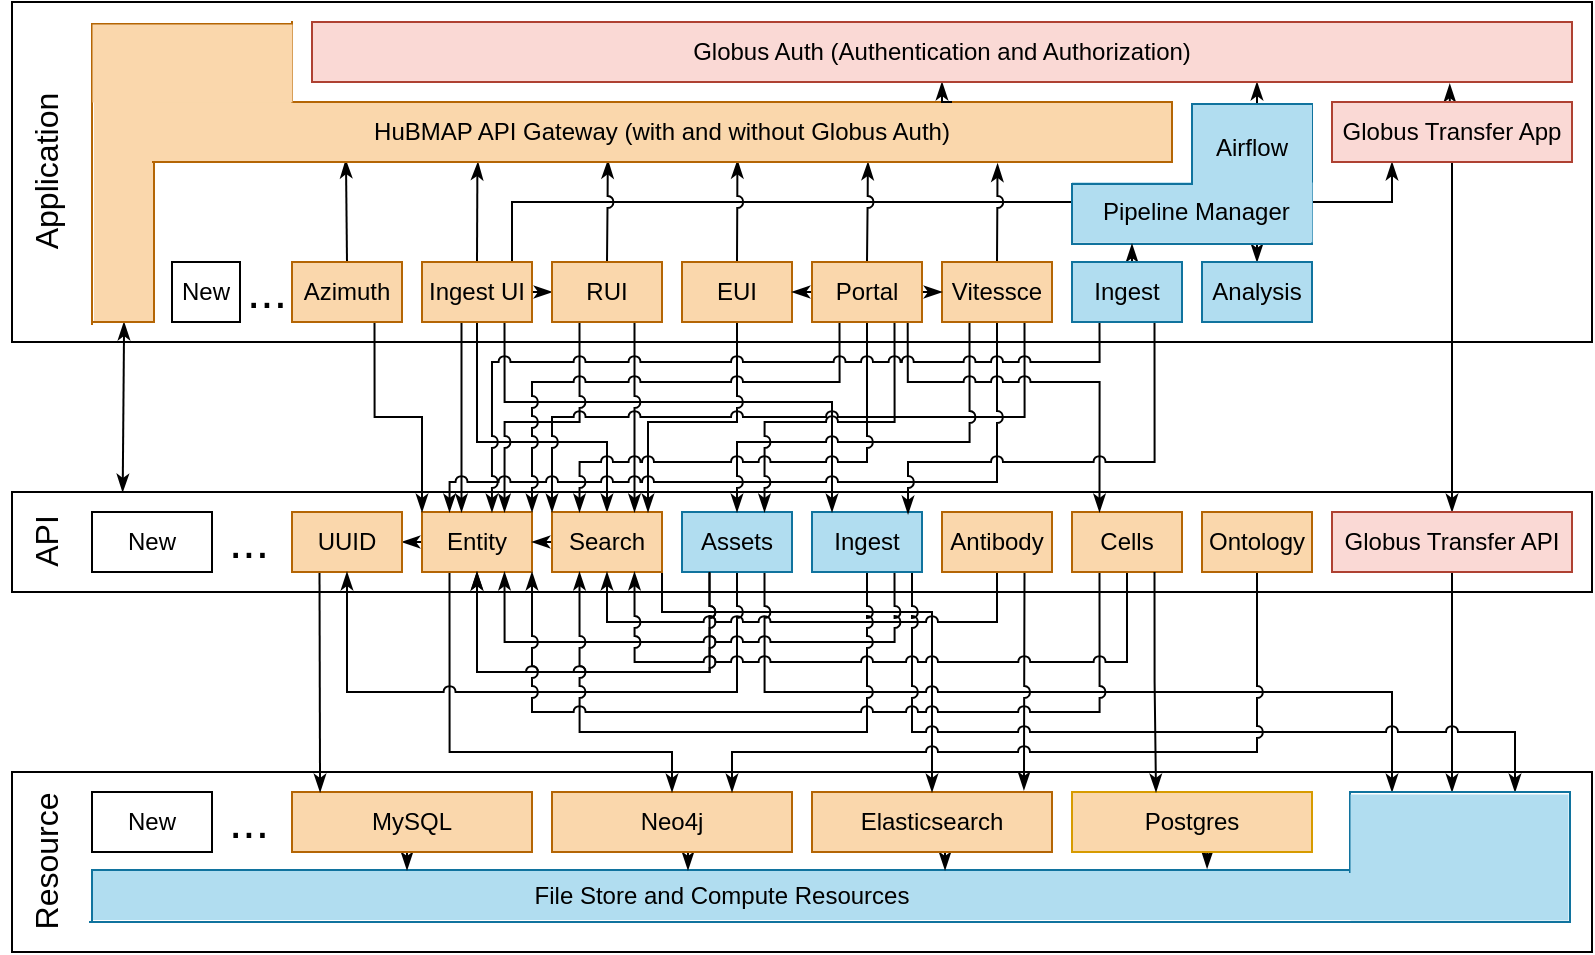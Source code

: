 <mxfile version="15.8.7" type="device"><diagram id="j9Qyy4nKqlWBJmMirgIs" name="Page-1"><mxGraphModel dx="1106" dy="852" grid="1" gridSize="10" guides="1" tooltips="1" connect="1" arrows="1" fold="1" page="1" pageScale="1" pageWidth="850" pageHeight="1100" background="none" math="0" shadow="0"><root><mxCell id="0"/><mxCell id="1" parent="0"/><mxCell id="ca2vOitG2DdZw0FZi5Ay-188" value="" style="shape=partialRectangle;whiteSpace=wrap;html=1;bottom=0;right=0;fillColor=none;rounded=0;fontSize=12;strokeColor=#B46504;strokeWidth=1;flipV=1;" parent="1" vertex="1"><mxGeometry x="150" y="40" width="440" height="40" as="geometry"/></mxCell><mxCell id="ca2vOitG2DdZw0FZi5Ay-204" style="edgeStyle=orthogonalEdgeStyle;rounded=0;jumpStyle=arc;orthogonalLoop=1;jettySize=auto;html=1;entryX=0.25;entryY=1;entryDx=0;entryDy=0;fontSize=12;endArrow=classicThin;endFill=1;" parent="1" source="ca2vOitG2DdZw0FZi5Ay-96" target="ca2vOitG2DdZw0FZi5Ay-24" edge="1"><mxGeometry relative="1" as="geometry"><Array as="points"><mxPoint x="260" y="130"/><mxPoint x="700" y="130"/></Array></mxGeometry></mxCell><mxCell id="ca2vOitG2DdZw0FZi5Ay-30" value="" style="rounded=0;whiteSpace=wrap;html=1;fillColor=none;" parent="1" vertex="1"><mxGeometry x="10" y="415" width="790" height="90" as="geometry"/></mxCell><mxCell id="ca2vOitG2DdZw0FZi5Ay-189" value="" style="shape=partialRectangle;whiteSpace=wrap;html=1;top=0;left=0;fillColor=default;rounded=0;fontSize=12;strokeColor=#10739E;strokeWidth=1;" parent="1" vertex="1"><mxGeometry x="49" y="425" width="740" height="65" as="geometry"/></mxCell><UserObject label="File Store and Compute Resources" tooltip="The File Store and Compute Resources are hosted in dedicated hardware at the Pittsburgh Supercomputing Center including raw and processed data managed in Globus endpoints with distinct security for public, consortium, and protected data. Databases are in AWS or at PSC as optimal for the use case." link="https://psc.edu" id="ca2vOitG2DdZw0FZi5Ay-37"><mxCell style="shape=partialRectangle;whiteSpace=wrap;html=1;bottom=0;right=0;fillColor=#b1ddf0;rounded=0;strokeColor=#10739E;" parent="1" vertex="1"><mxGeometry x="50" y="464" width="630" height="25" as="geometry"/></mxCell></UserObject><mxCell id="ca2vOitG2DdZw0FZi5Ay-16" value="" style="rounded=0;whiteSpace=wrap;html=1;fillColor=none;" parent="1" vertex="1"><mxGeometry x="10" y="30" width="790" height="170" as="geometry"/></mxCell><mxCell id="ca2vOitG2DdZw0FZi5Ay-113" value="" style="shape=partialRectangle;whiteSpace=wrap;html=1;bottom=0;right=0;fillColor=none;rounded=0;fontSize=12;strokeColor=#B46504;strokeWidth=1;" parent="1" vertex="1"><mxGeometry x="50" y="41" width="100" height="150" as="geometry"/></mxCell><mxCell id="knEjjP5imfgHvxQJIMVO-2" style="edgeStyle=orthogonalEdgeStyle;rounded=0;orthogonalLoop=1;jettySize=auto;html=1;exitX=0.75;exitY=1;exitDx=0;exitDy=0;entryX=0.5;entryY=0;entryDx=0;entryDy=0;endArrow=classicThin;endFill=1;" edge="1" parent="1" source="ca2vOitG2DdZw0FZi5Ay-104" target="ca2vOitG2DdZw0FZi5Ay-103"><mxGeometry relative="1" as="geometry"/></mxCell><mxCell id="ca2vOitG2DdZw0FZi5Ay-104" value="" style="shape=partialRectangle;whiteSpace=wrap;html=1;top=0;left=0;fillColor=none;rounded=0;fontSize=16;strokeColor=#10739E;" parent="1" vertex="1"><mxGeometry x="540" y="81" width="120" height="70" as="geometry"/></mxCell><mxCell id="ca2vOitG2DdZw0FZi5Ay-167" value="" style="rounded=0;whiteSpace=wrap;html=1;dashed=1;dashPattern=1 4;fontSize=12;strokeWidth=0;fillColor=#b1ddf0;strokeColor=#10739e;" parent="1" vertex="1"><mxGeometry x="540" y="120" width="120" height="30" as="geometry"/></mxCell><mxCell id="ca2vOitG2DdZw0FZi5Ay-108" value="&lt;font style=&quot;text-align: right&quot;&gt;&amp;nbsp;Pipeline&lt;/font&gt;&lt;span style=&quot;text-align: right&quot;&gt;&amp;nbsp;&lt;/span&gt;&lt;font style=&quot;text-align: right&quot;&gt;Manager&lt;/font&gt;" style="text;html=1;resizable=0;autosize=1;align=center;verticalAlign=middle;points=[];fillColor=none;strokeColor=none;rounded=0;fontSize=12;" parent="1" vertex="1"><mxGeometry x="545" y="125" width="110" height="20" as="geometry"/></mxCell><mxCell id="ca2vOitG2DdZw0FZi5Ay-160" style="edgeStyle=orthogonalEdgeStyle;rounded=0;jumpStyle=arc;orthogonalLoop=1;jettySize=auto;html=1;entryX=0.07;entryY=0;entryDx=0;entryDy=0;fontSize=12;endArrow=classicThin;endFill=1;exitX=0.5;exitY=1;exitDx=0;exitDy=0;entryPerimeter=0;startArrow=classicThin;startFill=1;" parent="1" source="ca2vOitG2DdZw0FZi5Ay-112" target="ca2vOitG2DdZw0FZi5Ay-17" edge="1"><mxGeometry relative="1" as="geometry"><mxPoint x="65" y="200" as="sourcePoint"/><mxPoint x="63.71" y="230" as="targetPoint"/></mxGeometry></mxCell><mxCell id="ca2vOitG2DdZw0FZi5Ay-17" value="" style="rounded=0;whiteSpace=wrap;html=1;fillColor=none;" parent="1" vertex="1"><mxGeometry x="10" y="275" width="790" height="50" as="geometry"/></mxCell><mxCell id="ca2vOitG2DdZw0FZi5Ay-161" style="edgeStyle=orthogonalEdgeStyle;rounded=0;jumpStyle=arc;orthogonalLoop=1;jettySize=auto;html=1;exitX=0.5;exitY=0;exitDx=0;exitDy=0;entryX=0.75;entryY=1;entryDx=0;entryDy=0;fontSize=12;endArrow=classicThin;endFill=1;" parent="1" source="ca2vOitG2DdZw0FZi5Ay-105" target="ca2vOitG2DdZw0FZi5Ay-20" edge="1"><mxGeometry relative="1" as="geometry"/></mxCell><mxCell id="ca2vOitG2DdZw0FZi5Ay-49" style="edgeStyle=orthogonalEdgeStyle;rounded=0;orthogonalLoop=1;jettySize=auto;html=1;entryX=0.5;entryY=0;entryDx=0;entryDy=0;fontSize=16;jumpStyle=arc;endArrow=classicThin;endFill=1;" parent="1" source="ca2vOitG2DdZw0FZi5Ay-24" target="ca2vOitG2DdZw0FZi5Ay-44" edge="1"><mxGeometry relative="1" as="geometry"/></mxCell><mxCell id="ca2vOitG2DdZw0FZi5Ay-143" style="edgeStyle=orthogonalEdgeStyle;rounded=0;jumpStyle=arc;orthogonalLoop=1;jettySize=auto;html=1;fontSize=12;endArrow=classicThin;endFill=1;entryX=0.5;entryY=0;entryDx=0;entryDy=0;" parent="1" source="ca2vOitG2DdZw0FZi5Ay-24" target="ca2vOitG2DdZw0FZi5Ay-24" edge="1"><mxGeometry relative="1" as="geometry"><mxPoint x="730" y="80" as="targetPoint"/><Array as="points"><mxPoint x="730" y="90"/><mxPoint x="730" y="90"/></Array></mxGeometry></mxCell><mxCell id="ca2vOitG2DdZw0FZi5Ay-164" style="edgeStyle=orthogonalEdgeStyle;rounded=0;jumpStyle=arc;orthogonalLoop=1;jettySize=auto;html=1;exitX=0.5;exitY=0;exitDx=0;exitDy=0;entryX=0.903;entryY=1.033;entryDx=0;entryDy=0;fontSize=12;endArrow=classicThin;endFill=1;entryPerimeter=0;" parent="1" source="ca2vOitG2DdZw0FZi5Ay-24" target="ca2vOitG2DdZw0FZi5Ay-20" edge="1"><mxGeometry relative="1" as="geometry"/></mxCell><UserObject label="Globus Transfer App" tooltip="Globus Transfer Application and API is used by HuBMAP to enable authorized users to securely upload and download data." link="https://app.globus.org" id="ca2vOitG2DdZw0FZi5Ay-24"><mxCell style="rounded=0;whiteSpace=wrap;html=1;fillColor=#fad9d5;strokeColor=#ae4132;" parent="1" vertex="1"><mxGeometry x="670" y="80" width="120" height="30" as="geometry"/></mxCell></UserObject><mxCell id="ca2vOitG2DdZw0FZi5Ay-153" style="edgeStyle=orthogonalEdgeStyle;rounded=0;jumpStyle=arc;orthogonalLoop=1;jettySize=auto;html=1;exitX=0.5;exitY=1;exitDx=0;exitDy=0;entryX=0.25;entryY=0;entryDx=0;entryDy=0;fontSize=12;endArrow=classicThin;endFill=1;" parent="1" source="ca2vOitG2DdZw0FZi5Ay-31" target="ca2vOitG2DdZw0FZi5Ay-37" edge="1"><mxGeometry relative="1" as="geometry"/></mxCell><UserObject label="MySQL" tooltip="MySQL is used for relational data including UUID API." link="https://www.mysql.com" id="ca2vOitG2DdZw0FZi5Ay-31"><mxCell style="rounded=0;whiteSpace=wrap;html=1;fillColor=#fad7ac;strokeColor=#b46504;" parent="1" vertex="1"><mxGeometry x="150" y="425" width="120" height="30" as="geometry"/></mxCell></UserObject><mxCell id="ca2vOitG2DdZw0FZi5Ay-158" style="edgeStyle=orthogonalEdgeStyle;rounded=0;jumpStyle=arc;orthogonalLoop=1;jettySize=auto;html=1;exitX=0.5;exitY=1;exitDx=0;exitDy=0;entryX=0.885;entryY=-0.033;entryDx=0;entryDy=0;entryPerimeter=0;fontSize=12;endArrow=classicThin;endFill=1;" parent="1" source="ca2vOitG2DdZw0FZi5Ay-38" target="ca2vOitG2DdZw0FZi5Ay-37" edge="1"><mxGeometry relative="1" as="geometry"/></mxCell><UserObject label="Postgres" tooltip="PostgreSQL is used for relational data including Cells API." link="https://postgresql.org" id="ca2vOitG2DdZw0FZi5Ay-38"><mxCell style="rounded=0;whiteSpace=wrap;html=1;fillColor=#FAD7AC;strokeColor=#d79b00;" parent="1" vertex="1"><mxGeometry x="540" y="425" width="120" height="30" as="geometry"/></mxCell></UserObject><mxCell id="ca2vOitG2DdZw0FZi5Ay-157" style="edgeStyle=orthogonalEdgeStyle;rounded=0;jumpStyle=arc;orthogonalLoop=1;jettySize=auto;html=1;exitX=0.5;exitY=1;exitDx=0;exitDy=0;entryX=0.677;entryY=0;entryDx=0;entryDy=0;entryPerimeter=0;fontSize=12;endArrow=classicThin;endFill=1;" parent="1" source="ca2vOitG2DdZw0FZi5Ay-39" target="ca2vOitG2DdZw0FZi5Ay-37" edge="1"><mxGeometry relative="1" as="geometry"/></mxCell><UserObject label="Elasticsearch" tooltip="Elasticsearch open and free versions deployed on AWS are used for Search and Antibody APIs &quot;nosql&quot; backends." link="https://www.elastic.co/elasticsearch/service" id="ca2vOitG2DdZw0FZi5Ay-39"><mxCell style="rounded=0;whiteSpace=wrap;html=1;fillColor=#fad7ac;strokeColor=#b46504;" parent="1" vertex="1"><mxGeometry x="410" y="425" width="120" height="30" as="geometry"/></mxCell></UserObject><mxCell id="ca2vOitG2DdZw0FZi5Ay-154" style="edgeStyle=orthogonalEdgeStyle;rounded=0;jumpStyle=arc;orthogonalLoop=1;jettySize=auto;html=1;exitX=0.5;exitY=1;exitDx=0;exitDy=0;entryX=0.473;entryY=0;entryDx=0;entryDy=0;entryPerimeter=0;fontSize=12;endArrow=classicThin;endFill=1;" parent="1" source="ca2vOitG2DdZw0FZi5Ay-40" target="ca2vOitG2DdZw0FZi5Ay-37" edge="1"><mxGeometry relative="1" as="geometry"/></mxCell><UserObject label="Neo4j" tooltip="Neo4j graph database open and free versions deployed on AWS are used for Provenance (Entity API) and Knowledge (Ontology API) backends." link="https://neo4j.com" id="ca2vOitG2DdZw0FZi5Ay-40"><mxCell style="rounded=0;whiteSpace=wrap;html=1;fillColor=#fad7ac;strokeColor=#b46504;" parent="1" vertex="1"><mxGeometry x="280" y="425" width="120" height="30" as="geometry"/></mxCell></UserObject><mxCell id="ca2vOitG2DdZw0FZi5Ay-41" value="New" style="rounded=0;whiteSpace=wrap;html=1;fillColor=none;" parent="1" vertex="1"><mxGeometry x="50" y="425" width="60" height="30" as="geometry"/></mxCell><mxCell id="ca2vOitG2DdZw0FZi5Ay-43" value="&lt;font style=&quot;font-size: 24px&quot;&gt;...&lt;/font&gt;" style="text;html=1;resizable=0;autosize=1;align=center;verticalAlign=middle;points=[];fillColor=none;strokeColor=none;rounded=0;" parent="1" vertex="1"><mxGeometry x="108" y="430" width="40" height="20" as="geometry"/></mxCell><mxCell id="ca2vOitG2DdZw0FZi5Ay-50" style="edgeStyle=orthogonalEdgeStyle;rounded=0;jumpStyle=arc;orthogonalLoop=1;jettySize=auto;html=1;entryX=0.5;entryY=0;entryDx=0;entryDy=0;fontSize=16;endArrow=classicThin;endFill=1;" parent="1" source="ca2vOitG2DdZw0FZi5Ay-44" edge="1"><mxGeometry relative="1" as="geometry"><mxPoint x="730" y="425" as="targetPoint"/></mxGeometry></mxCell><UserObject label="Globus Transfer API" link="https://docs.globus.org/api/transfer/" linkTarget="_blank" tooltip="Globus Transfer Application and API is used by HuBMAP to enable authorized users to securely upload and download data." id="ca2vOitG2DdZw0FZi5Ay-44"><mxCell style="rounded=0;whiteSpace=wrap;html=1;fillColor=#fad9d5;strokeColor=#ae4132;" parent="1" vertex="1"><mxGeometry x="670" y="285" width="120" height="30" as="geometry"/></mxCell></UserObject><mxCell id="ca2vOitG2DdZw0FZi5Ay-45" value="&lt;font style=&quot;font-size: 16px&quot;&gt;Resource&lt;/font&gt;" style="text;html=1;resizable=0;autosize=1;align=center;verticalAlign=middle;points=[];fillColor=none;strokeColor=none;rounded=0;fontSize=24;rotation=270;" parent="1" vertex="1"><mxGeometry x="-15" y="440" width="80" height="40" as="geometry"/></mxCell><mxCell id="ca2vOitG2DdZw0FZi5Ay-46" value="&lt;font style=&quot;font-size: 16px&quot;&gt;API&lt;br&gt;&lt;/font&gt;" style="text;html=1;resizable=0;autosize=1;align=center;verticalAlign=middle;points=[];fillColor=none;strokeColor=none;rounded=0;fontSize=24;rotation=270;" parent="1" vertex="1"><mxGeometry x="5" y="280" width="40" height="40" as="geometry"/></mxCell><mxCell id="ca2vOitG2DdZw0FZi5Ay-47" value="&lt;font style=&quot;font-size: 16px&quot;&gt;Application&lt;br&gt;&lt;/font&gt;" style="text;html=1;resizable=0;autosize=1;align=center;verticalAlign=middle;points=[];fillColor=none;strokeColor=none;rounded=0;fontSize=24;rotation=270;" parent="1" vertex="1"><mxGeometry x="-20" y="95" width="90" height="40" as="geometry"/></mxCell><mxCell id="ca2vOitG2DdZw0FZi5Ay-55" value="New" style="rounded=0;whiteSpace=wrap;html=1;fillColor=none;" parent="1" vertex="1"><mxGeometry x="50" y="285" width="60" height="30" as="geometry"/></mxCell><mxCell id="ca2vOitG2DdZw0FZi5Ay-56" value="&lt;font style=&quot;font-size: 24px&quot;&gt;...&lt;/font&gt;" style="text;html=1;resizable=0;autosize=1;align=center;verticalAlign=middle;points=[];fillColor=none;strokeColor=none;rounded=0;" parent="1" vertex="1"><mxGeometry x="108" y="290" width="40" height="20" as="geometry"/></mxCell><mxCell id="ca2vOitG2DdZw0FZi5Ay-67" style="edgeStyle=orthogonalEdgeStyle;rounded=0;jumpStyle=arc;orthogonalLoop=1;jettySize=auto;html=1;exitX=0;exitY=0.5;exitDx=0;exitDy=0;entryX=1;entryY=0.5;entryDx=0;entryDy=0;fontSize=16;endArrow=classicThin;endFill=1;" parent="1" source="ca2vOitG2DdZw0FZi5Ay-58" target="ca2vOitG2DdZw0FZi5Ay-60" edge="1"><mxGeometry relative="1" as="geometry"/></mxCell><mxCell id="ca2vOitG2DdZw0FZi5Ay-86" style="edgeStyle=orthogonalEdgeStyle;rounded=0;jumpStyle=arc;orthogonalLoop=1;jettySize=auto;html=1;fontSize=16;endArrow=classicThin;endFill=1;exitX=0.25;exitY=1;exitDx=0;exitDy=0;" parent="1" source="ca2vOitG2DdZw0FZi5Ay-58" target="ca2vOitG2DdZw0FZi5Ay-40" edge="1"><mxGeometry relative="1" as="geometry"><Array as="points"><mxPoint x="229" y="405"/><mxPoint x="340" y="405"/></Array></mxGeometry></mxCell><UserObject label="Entity" tooltip="Entity API is the main interface to the HuBMAP Provenance store/database. This is a standard HTTP RESTful web service providing POST/PUT/GET services for the metadata associated with Donors, Organs, Tissue Samples and Datasets." link="https://github.com/hubmapconsortium/entity-api" id="ca2vOitG2DdZw0FZi5Ay-58"><mxCell style="rounded=0;whiteSpace=wrap;html=1;fillColor=#fad7ac;strokeColor=#b46504;" parent="1" vertex="1"><mxGeometry x="215" y="285" width="55" height="30" as="geometry"/></mxCell></UserObject><mxCell id="ca2vOitG2DdZw0FZi5Ay-170" style="edgeStyle=orthogonalEdgeStyle;rounded=0;jumpStyle=arc;orthogonalLoop=1;jettySize=auto;html=1;exitX=0.25;exitY=1;exitDx=0;exitDy=0;fontSize=12;endArrow=classicThin;endFill=1;entryX=0.117;entryY=0;entryDx=0;entryDy=0;entryPerimeter=0;" parent="1" source="ca2vOitG2DdZw0FZi5Ay-60" target="ca2vOitG2DdZw0FZi5Ay-31" edge="1"><mxGeometry relative="1" as="geometry"/></mxCell><UserObject label="UUID" tooltip="UUID API is used to create and translate HuBMAP specific ids (UUIDs, HuBMAP IDs and Submission IDs). These are used to codify Donors, Tissue Samples (including organs), Datasets and other miscellaneous entities used by the provenance graph data store." link="https://github.com/hubmapconsortium/uuid-api" id="ca2vOitG2DdZw0FZi5Ay-60"><mxCell style="rounded=0;whiteSpace=wrap;html=1;fillColor=#fad7ac;strokeColor=#b46504;" parent="1" vertex="1"><mxGeometry x="150" y="285" width="55" height="30" as="geometry"/></mxCell></UserObject><mxCell id="ca2vOitG2DdZw0FZi5Ay-68" style="edgeStyle=orthogonalEdgeStyle;rounded=0;jumpStyle=arc;orthogonalLoop=1;jettySize=auto;html=1;exitX=0;exitY=0.5;exitDx=0;exitDy=0;entryX=1;entryY=0.5;entryDx=0;entryDy=0;fontSize=16;endArrow=classicThin;endFill=1;" parent="1" source="ca2vOitG2DdZw0FZi5Ay-61" target="ca2vOitG2DdZw0FZi5Ay-58" edge="1"><mxGeometry relative="1" as="geometry"/></mxCell><mxCell id="ca2vOitG2DdZw0FZi5Ay-88" style="edgeStyle=orthogonalEdgeStyle;rounded=0;jumpStyle=arc;orthogonalLoop=1;jettySize=auto;html=1;entryX=0.5;entryY=0;entryDx=0;entryDy=0;fontSize=16;endArrow=classicThin;endFill=1;exitX=1;exitY=1;exitDx=0;exitDy=0;" parent="1" source="ca2vOitG2DdZw0FZi5Ay-61" target="ca2vOitG2DdZw0FZi5Ay-39" edge="1"><mxGeometry relative="1" as="geometry"><Array as="points"><mxPoint x="335" y="335"/><mxPoint x="470" y="335"/></Array></mxGeometry></mxCell><mxCell id="ca2vOitG2DdZw0FZi5Ay-129" style="edgeStyle=orthogonalEdgeStyle;rounded=0;jumpStyle=arc;orthogonalLoop=1;jettySize=auto;html=1;entryX=0.5;entryY=0;entryDx=0;entryDy=0;fontSize=12;endArrow=classicThin;endFill=1;exitX=0.5;exitY=1;exitDx=0;exitDy=0;" parent="1" source="ca2vOitG2DdZw0FZi5Ay-96" target="ca2vOitG2DdZw0FZi5Ay-61" edge="1"><mxGeometry relative="1" as="geometry"><Array as="points"><mxPoint x="243" y="250"/><mxPoint x="308" y="250"/></Array></mxGeometry></mxCell><UserObject label="Search" tooltip="Search API is a search-oriented service backed by Elasticsearch holding configurable views (configured via modular transform plugin) of HuBMAP provenance data." link="https://github.com/hubmapconsortium/search-api" id="ca2vOitG2DdZw0FZi5Ay-61"><mxCell style="rounded=0;whiteSpace=wrap;html=1;fillColor=#fad7ac;strokeColor=#b46504;" parent="1" vertex="1"><mxGeometry x="280" y="285" width="55" height="30" as="geometry"/></mxCell></UserObject><mxCell id="ca2vOitG2DdZw0FZi5Ay-74" style="edgeStyle=orthogonalEdgeStyle;rounded=0;jumpStyle=arc;orthogonalLoop=1;jettySize=auto;html=1;entryX=0.5;entryY=1;entryDx=0;entryDy=0;fontSize=16;endArrow=classicThin;endFill=1;exitX=0.5;exitY=1;exitDx=0;exitDy=0;" parent="1" source="ca2vOitG2DdZw0FZi5Ay-62" target="ca2vOitG2DdZw0FZi5Ay-60" edge="1"><mxGeometry relative="1" as="geometry"><Array as="points"><mxPoint x="373" y="375"/><mxPoint x="178" y="375"/></Array></mxGeometry></mxCell><mxCell id="ca2vOitG2DdZw0FZi5Ay-75" style="edgeStyle=orthogonalEdgeStyle;rounded=0;jumpStyle=arc;orthogonalLoop=1;jettySize=auto;html=1;entryX=0.5;entryY=1;entryDx=0;entryDy=0;fontSize=16;endArrow=classicThin;endFill=1;exitX=0.25;exitY=1;exitDx=0;exitDy=0;" parent="1" source="ca2vOitG2DdZw0FZi5Ay-62" target="ca2vOitG2DdZw0FZi5Ay-58" edge="1"><mxGeometry relative="1" as="geometry"><Array as="points"><mxPoint x="359" y="365"/><mxPoint x="243" y="365"/></Array></mxGeometry></mxCell><mxCell id="ca2vOitG2DdZw0FZi5Ay-87" style="edgeStyle=orthogonalEdgeStyle;rounded=0;jumpStyle=arc;orthogonalLoop=1;jettySize=auto;html=1;entryX=0.25;entryY=0;entryDx=0;entryDy=0;fontSize=16;endArrow=classicThin;endFill=1;exitX=0.75;exitY=1;exitDx=0;exitDy=0;" parent="1" source="ca2vOitG2DdZw0FZi5Ay-62" edge="1"><mxGeometry relative="1" as="geometry"><mxPoint x="700" y="425" as="targetPoint"/><Array as="points"><mxPoint x="386" y="375"/><mxPoint x="700" y="375"/></Array></mxGeometry></mxCell><UserObject label="Assets" tooltip="Assets API serves files from HuBMAP datasets via a standard HTTP(s) interface, with access control allowing public access or Consortium only access depending on the access level of the Dataset containing the file being accessed and the user's Globus authorization." link="https://github.com/hubmapconsortium/gateway/blob/master/hubmap-auth/README.md#file-assets-service" id="ca2vOitG2DdZw0FZi5Ay-62"><mxCell style="rounded=0;whiteSpace=wrap;html=1;fillColor=#b1ddf0;strokeColor=#10739e;" parent="1" vertex="1"><mxGeometry x="345" y="285" width="55" height="30" as="geometry"/></mxCell></UserObject><mxCell id="ca2vOitG2DdZw0FZi5Ay-80" style="edgeStyle=orthogonalEdgeStyle;rounded=0;jumpStyle=arc;orthogonalLoop=1;jettySize=auto;html=1;entryX=0.5;entryY=1;entryDx=0;entryDy=0;fontSize=16;endArrow=classicThin;endFill=1;exitX=0.5;exitY=1;exitDx=0;exitDy=0;" parent="1" source="ca2vOitG2DdZw0FZi5Ay-63" target="ca2vOitG2DdZw0FZi5Ay-61" edge="1"><mxGeometry relative="1" as="geometry"><Array as="points"><mxPoint x="503" y="340"/><mxPoint x="308" y="340"/></Array></mxGeometry></mxCell><mxCell id="ca2vOitG2DdZw0FZi5Ay-91" style="edgeStyle=orthogonalEdgeStyle;rounded=0;jumpStyle=arc;orthogonalLoop=1;jettySize=auto;html=1;entryX=0.883;entryY=-0.033;entryDx=0;entryDy=0;entryPerimeter=0;fontSize=16;endArrow=classicThin;endFill=1;exitX=0.75;exitY=1;exitDx=0;exitDy=0;" parent="1" source="ca2vOitG2DdZw0FZi5Ay-63" target="ca2vOitG2DdZw0FZi5Ay-39" edge="1"><mxGeometry relative="1" as="geometry"/></mxCell><UserObject label="Antibody" tooltip="Antibody API Is the service that enables upload of Antibody Validation Reports (AVRs) and association of header/metadata with the AVRs." link="https://github.com/hubmapconsortium/antibody-api" id="ca2vOitG2DdZw0FZi5Ay-63"><mxCell style="rounded=0;whiteSpace=wrap;html=1;fillColor=#fad7ac;strokeColor=#b46504;" parent="1" vertex="1"><mxGeometry x="475" y="285" width="55" height="30" as="geometry"/></mxCell></UserObject><mxCell id="ca2vOitG2DdZw0FZi5Ay-78" style="edgeStyle=orthogonalEdgeStyle;rounded=0;jumpStyle=arc;orthogonalLoop=1;jettySize=auto;html=1;entryX=0.75;entryY=1;entryDx=0;entryDy=0;fontSize=16;endArrow=classicThin;endFill=1;exitX=0.75;exitY=1;exitDx=0;exitDy=0;" parent="1" source="ca2vOitG2DdZw0FZi5Ay-64" target="ca2vOitG2DdZw0FZi5Ay-58" edge="1"><mxGeometry relative="1" as="geometry"><Array as="points"><mxPoint x="451" y="350"/><mxPoint x="256" y="350"/></Array></mxGeometry></mxCell><mxCell id="ca2vOitG2DdZw0FZi5Ay-79" style="edgeStyle=orthogonalEdgeStyle;rounded=0;jumpStyle=arc;orthogonalLoop=1;jettySize=auto;html=1;entryX=0.25;entryY=1;entryDx=0;entryDy=0;fontSize=16;endArrow=classicThin;endFill=1;exitX=0.5;exitY=1;exitDx=0;exitDy=0;" parent="1" source="ca2vOitG2DdZw0FZi5Ay-64" target="ca2vOitG2DdZw0FZi5Ay-61" edge="1"><mxGeometry relative="1" as="geometry"><Array as="points"><mxPoint x="438" y="395"/><mxPoint x="294" y="395"/></Array></mxGeometry></mxCell><mxCell id="ca2vOitG2DdZw0FZi5Ay-90" style="edgeStyle=orthogonalEdgeStyle;rounded=0;jumpStyle=arc;orthogonalLoop=1;jettySize=auto;html=1;entryX=0.75;entryY=0;entryDx=0;entryDy=0;fontSize=16;endArrow=classicThin;endFill=1;exitX=1;exitY=1;exitDx=0;exitDy=0;" parent="1" source="ca2vOitG2DdZw0FZi5Ay-64" target="ca2vOitG2DdZw0FZi5Ay-191" edge="1"><mxGeometry relative="1" as="geometry"><Array as="points"><mxPoint x="460" y="315"/><mxPoint x="460" y="395"/><mxPoint x="762" y="395"/></Array></mxGeometry></mxCell><UserObject label="Ingest" tooltip="Ingest API is used mainly by the Ingest UI to provide application specific functionality for the data ingest/provenance. A main function is to interact with the local PSC HIVE file system and is therefore installed at the PSC instead of AWS." link="https://github.com/hubmapconsortium/ingest-api" id="ca2vOitG2DdZw0FZi5Ay-64"><mxCell style="rounded=0;whiteSpace=wrap;html=1;fillColor=#b1ddf0;strokeColor=#10739e;" parent="1" vertex="1"><mxGeometry x="410" y="285" width="55" height="30" as="geometry"/></mxCell></UserObject><mxCell id="ca2vOitG2DdZw0FZi5Ay-82" style="edgeStyle=orthogonalEdgeStyle;rounded=0;jumpStyle=arc;orthogonalLoop=1;jettySize=auto;html=1;entryX=1;entryY=1;entryDx=0;entryDy=0;fontSize=16;endArrow=classicThin;endFill=1;exitX=0.25;exitY=1;exitDx=0;exitDy=0;" parent="1" source="ca2vOitG2DdZw0FZi5Ay-65" target="ca2vOitG2DdZw0FZi5Ay-58" edge="1"><mxGeometry relative="1" as="geometry"><Array as="points"><mxPoint x="554" y="385"/><mxPoint x="270" y="385"/></Array></mxGeometry></mxCell><mxCell id="ca2vOitG2DdZw0FZi5Ay-83" style="edgeStyle=orthogonalEdgeStyle;rounded=0;jumpStyle=arc;orthogonalLoop=1;jettySize=auto;html=1;entryX=0.75;entryY=1;entryDx=0;entryDy=0;fontSize=16;endArrow=classicThin;endFill=1;exitX=0.5;exitY=1;exitDx=0;exitDy=0;" parent="1" source="ca2vOitG2DdZw0FZi5Ay-65" target="ca2vOitG2DdZw0FZi5Ay-61" edge="1"><mxGeometry relative="1" as="geometry"><Array as="points"><mxPoint x="568" y="360"/><mxPoint x="321" y="360"/></Array></mxGeometry></mxCell><UserObject label="Cells" tooltip="Cells API provides the capability to search for data from indexed cell molecular information." link="https://github.com/hubmapconsortium/cross_modality_query" id="ca2vOitG2DdZw0FZi5Ay-65"><mxCell style="rounded=0;whiteSpace=wrap;html=1;fillColor=#fad7ac;strokeColor=#b46504;" parent="1" vertex="1"><mxGeometry x="540" y="285" width="55" height="30" as="geometry"/></mxCell></UserObject><mxCell id="ca2vOitG2DdZw0FZi5Ay-89" style="edgeStyle=orthogonalEdgeStyle;rounded=0;jumpStyle=arc;orthogonalLoop=1;jettySize=auto;html=1;entryX=0.75;entryY=0;entryDx=0;entryDy=0;fontSize=16;endArrow=classicThin;endFill=1;exitX=0.5;exitY=1;exitDx=0;exitDy=0;" parent="1" source="ca2vOitG2DdZw0FZi5Ay-66" target="ca2vOitG2DdZw0FZi5Ay-40" edge="1"><mxGeometry relative="1" as="geometry"><Array as="points"><mxPoint x="633" y="405"/><mxPoint x="370" y="405"/></Array></mxGeometry></mxCell><mxCell id="knEjjP5imfgHvxQJIMVO-3" style="edgeStyle=orthogonalEdgeStyle;rounded=0;orthogonalLoop=1;jettySize=auto;html=1;exitX=0.75;exitY=1;exitDx=0;exitDy=0;endArrow=classicThin;endFill=1;entryX=0.35;entryY=0;entryDx=0;entryDy=0;entryPerimeter=0;" edge="1" parent="1" source="ca2vOitG2DdZw0FZi5Ay-65" target="ca2vOitG2DdZw0FZi5Ay-38"><mxGeometry relative="1" as="geometry"><mxPoint x="581" y="425" as="targetPoint"/><Array as="points"/></mxGeometry></mxCell><UserObject label="Ontology" tooltip="Ontology API provides concept, code and term traversal within a unified knowledge graph derived from standard ontologies and application specific terminologies with its model schema enabling efficient intra ontology navigation and cross ontology translation." link="https://github.com/hubmapconsortium/ontology-api" id="ca2vOitG2DdZw0FZi5Ay-66"><mxCell style="rounded=0;whiteSpace=wrap;html=1;fillColor=#fad7ac;strokeColor=#b46504;" parent="1" vertex="1"><mxGeometry x="605" y="285" width="55" height="30" as="geometry"/></mxCell></UserObject><mxCell id="ca2vOitG2DdZw0FZi5Ay-76" style="edgeStyle=orthogonalEdgeStyle;rounded=0;jumpStyle=arc;orthogonalLoop=1;jettySize=auto;html=1;entryX=0.5;entryY=1;entryDx=0;entryDy=0;fontSize=16;endArrow=classicThin;endFill=1;exitX=0.25;exitY=1;exitDx=0;exitDy=0;" parent="1" source="ca2vOitG2DdZw0FZi5Ay-62" target="ca2vOitG2DdZw0FZi5Ay-58" edge="1"><mxGeometry relative="1" as="geometry"><mxPoint x="358.75" y="285" as="sourcePoint"/><mxPoint x="242.5" y="285" as="targetPoint"/><Array as="points"><mxPoint x="359" y="365"/><mxPoint x="243" y="365"/></Array></mxGeometry></mxCell><mxCell id="ca2vOitG2DdZw0FZi5Ay-94" value="New" style="rounded=0;whiteSpace=wrap;html=1;fillColor=none;" parent="1" vertex="1"><mxGeometry x="90" y="160" width="34" height="30" as="geometry"/></mxCell><mxCell id="ca2vOitG2DdZw0FZi5Ay-95" value="&lt;font style=&quot;font-size: 24px&quot;&gt;...&lt;/font&gt;" style="text;html=1;resizable=0;autosize=1;align=center;verticalAlign=middle;points=[];fillColor=none;strokeColor=none;rounded=0;" parent="1" vertex="1"><mxGeometry x="117" y="165" width="40" height="20" as="geometry"/></mxCell><mxCell id="ca2vOitG2DdZw0FZi5Ay-121" style="edgeStyle=orthogonalEdgeStyle;rounded=0;jumpStyle=arc;orthogonalLoop=1;jettySize=auto;html=1;fontSize=12;endArrow=classicThin;endFill=1;exitX=0.75;exitY=1;exitDx=0;exitDy=0;" parent="1" source="ca2vOitG2DdZw0FZi5Ay-96" edge="1"><mxGeometry relative="1" as="geometry"><mxPoint x="420" y="285" as="targetPoint"/><Array as="points"><mxPoint x="256" y="230"/><mxPoint x="420" y="230"/><mxPoint x="420" y="285"/></Array></mxGeometry></mxCell><mxCell id="ca2vOitG2DdZw0FZi5Ay-131" style="edgeStyle=orthogonalEdgeStyle;rounded=0;jumpStyle=arc;orthogonalLoop=1;jettySize=auto;html=1;exitX=1;exitY=0.5;exitDx=0;exitDy=0;entryX=0;entryY=0.5;entryDx=0;entryDy=0;fontSize=12;endArrow=classicThin;endFill=1;" parent="1" source="ca2vOitG2DdZw0FZi5Ay-96" target="ca2vOitG2DdZw0FZi5Ay-98" edge="1"><mxGeometry relative="1" as="geometry"/></mxCell><mxCell id="ca2vOitG2DdZw0FZi5Ay-177" style="edgeStyle=orthogonalEdgeStyle;rounded=0;jumpStyle=arc;orthogonalLoop=1;jettySize=auto;html=1;exitX=0.25;exitY=1;exitDx=0;exitDy=0;entryX=0.25;entryY=0;entryDx=0;entryDy=0;fontSize=12;endArrow=classicThin;endFill=1;" parent="1" edge="1"><mxGeometry relative="1" as="geometry"><mxPoint x="234.75" y="190" as="sourcePoint"/><mxPoint x="234.75" y="285" as="targetPoint"/></mxGeometry></mxCell><mxCell id="ca2vOitG2DdZw0FZi5Ay-182" style="edgeStyle=orthogonalEdgeStyle;rounded=0;jumpStyle=arc;orthogonalLoop=1;jettySize=auto;html=1;fontSize=12;endArrow=classicThin;endFill=1;" parent="1" source="ca2vOitG2DdZw0FZi5Ay-96" target="ca2vOitG2DdZw0FZi5Ay-114" edge="1"><mxGeometry relative="1" as="geometry"><Array as="points"><mxPoint x="243" y="120"/><mxPoint x="243" y="120"/></Array></mxGeometry></mxCell><UserObject label="Ingest UI" tooltip="Ingest UI is a web application where Donors, Organs, Tissue Samples and Datasets are submitted. Information registered via ingest UI is stored in the provenance database (Entity API). To upload/ingest data users are directed to the Globus Transfer application." link="https://ingest.hubmapconsortium.org" id="ca2vOitG2DdZw0FZi5Ay-96"><mxCell style="rounded=0;whiteSpace=wrap;html=1;fillColor=#fad7ac;strokeColor=#b46504;" parent="1" vertex="1"><mxGeometry x="215" y="160" width="55" height="30" as="geometry"/></mxCell></UserObject><mxCell id="ca2vOitG2DdZw0FZi5Ay-118" style="edgeStyle=orthogonalEdgeStyle;rounded=0;jumpStyle=arc;orthogonalLoop=1;jettySize=auto;html=1;fontSize=12;endArrow=classicThin;endFill=1;entryX=0.19;entryY=0.967;entryDx=0;entryDy=0;entryPerimeter=0;" parent="1" source="ca2vOitG2DdZw0FZi5Ay-97" target="ca2vOitG2DdZw0FZi5Ay-114" edge="1"><mxGeometry relative="1" as="geometry"/></mxCell><mxCell id="ca2vOitG2DdZw0FZi5Ay-179" style="edgeStyle=orthogonalEdgeStyle;rounded=0;jumpStyle=arc;orthogonalLoop=1;jettySize=auto;html=1;exitX=0.75;exitY=1;exitDx=0;exitDy=0;fontSize=12;endArrow=classicThin;endFill=1;entryX=0;entryY=0;entryDx=0;entryDy=0;" parent="1" source="ca2vOitG2DdZw0FZi5Ay-97" target="ca2vOitG2DdZw0FZi5Ay-58" edge="1"><mxGeometry relative="1" as="geometry"><mxPoint x="220" y="280" as="targetPoint"/></mxGeometry></mxCell><UserObject label="Azimuth" tooltip="Azimuth is a web application that uses an annotated reference dataset to automate the processing, analysis, and interpretation of a new single-cell RNA-seq experiment." link="https://azimuth.hubmapconsortium.org" id="ca2vOitG2DdZw0FZi5Ay-97"><mxCell style="rounded=0;whiteSpace=wrap;html=1;fillColor=#fad7ac;strokeColor=#b46504;" parent="1" vertex="1"><mxGeometry x="150" y="160" width="55" height="30" as="geometry"/></mxCell></UserObject><mxCell id="ca2vOitG2DdZw0FZi5Ay-132" style="edgeStyle=orthogonalEdgeStyle;rounded=0;jumpStyle=arc;orthogonalLoop=1;jettySize=auto;html=1;entryX=0.75;entryY=0;entryDx=0;entryDy=0;fontSize=12;endArrow=classicThin;endFill=1;exitX=0.75;exitY=1;exitDx=0;exitDy=0;" parent="1" source="ca2vOitG2DdZw0FZi5Ay-98" target="ca2vOitG2DdZw0FZi5Ay-61" edge="1"><mxGeometry relative="1" as="geometry"><mxPoint x="317.25" y="200" as="sourcePoint"/><mxPoint x="317.25" y="240" as="targetPoint"/><Array as="points"><mxPoint x="321" y="220"/><mxPoint x="321" y="220"/></Array></mxGeometry></mxCell><mxCell id="ca2vOitG2DdZw0FZi5Ay-133" style="edgeStyle=orthogonalEdgeStyle;rounded=0;jumpStyle=arc;orthogonalLoop=1;jettySize=auto;html=1;entryX=0.75;entryY=0;entryDx=0;entryDy=0;fontSize=12;endArrow=classicThin;endFill=1;exitX=0.25;exitY=1;exitDx=0;exitDy=0;" parent="1" source="ca2vOitG2DdZw0FZi5Ay-98" target="ca2vOitG2DdZw0FZi5Ay-58" edge="1"><mxGeometry relative="1" as="geometry"><Array as="points"><mxPoint x="294" y="240"/><mxPoint x="256" y="240"/></Array></mxGeometry></mxCell><mxCell id="ca2vOitG2DdZw0FZi5Ay-206" style="edgeStyle=orthogonalEdgeStyle;rounded=0;jumpStyle=arc;orthogonalLoop=1;jettySize=auto;html=1;entryX=0.447;entryY=0.972;entryDx=0;entryDy=0;entryPerimeter=0;fontSize=12;endArrow=classicThin;endFill=1;" parent="1" source="ca2vOitG2DdZw0FZi5Ay-98" target="ca2vOitG2DdZw0FZi5Ay-114" edge="1"><mxGeometry relative="1" as="geometry"/></mxCell><UserObject label="RUI" tooltip="RUI (Registration User Interface) is used to spatially register tissue samples within their organ of origin." link="https://hubmapconsortium.github.io/ccf-ui/rui/" id="ca2vOitG2DdZw0FZi5Ay-98"><mxCell style="rounded=0;whiteSpace=wrap;html=1;fillColor=#fad7ac;strokeColor=#b46504;" parent="1" vertex="1"><mxGeometry x="280" y="160" width="55" height="30" as="geometry"/></mxCell></UserObject><mxCell id="ca2vOitG2DdZw0FZi5Ay-135" style="edgeStyle=orthogonalEdgeStyle;rounded=0;jumpStyle=arc;orthogonalLoop=1;jettySize=auto;html=1;fontSize=12;endArrow=classicThin;endFill=1;exitX=0.5;exitY=1;exitDx=0;exitDy=0;" parent="1" source="ca2vOitG2DdZw0FZi5Ay-99" target="ca2vOitG2DdZw0FZi5Ay-61" edge="1"><mxGeometry relative="1" as="geometry"><mxPoint x="328" y="280" as="targetPoint"/><Array as="points"><mxPoint x="373" y="240"/><mxPoint x="328" y="240"/></Array></mxGeometry></mxCell><mxCell id="ca2vOitG2DdZw0FZi5Ay-208" style="edgeStyle=orthogonalEdgeStyle;rounded=0;jumpStyle=arc;orthogonalLoop=1;jettySize=auto;html=1;entryX=0.574;entryY=0.972;entryDx=0;entryDy=0;entryPerimeter=0;fontSize=12;endArrow=classicThin;endFill=1;" parent="1" source="ca2vOitG2DdZw0FZi5Ay-99" target="ca2vOitG2DdZw0FZi5Ay-114" edge="1"><mxGeometry relative="1" as="geometry"/></mxCell><UserObject label="EUI" tooltip="EUI (Exploration User Interface) is used to search and view tissue samples in the location as registered via the RUI." link="https://portal.hubmapconsortium.org/ccf-eui" id="ca2vOitG2DdZw0FZi5Ay-99"><mxCell style="rounded=0;whiteSpace=wrap;html=1;fillColor=#fad7ac;strokeColor=#b46504;" parent="1" vertex="1"><mxGeometry x="345" y="160" width="55" height="30" as="geometry"/></mxCell></UserObject><mxCell id="ca2vOitG2DdZw0FZi5Ay-199" style="edgeStyle=orthogonalEdgeStyle;rounded=0;jumpStyle=arc;orthogonalLoop=1;jettySize=auto;html=1;entryX=0;entryY=0;entryDx=0;entryDy=0;fontSize=12;endArrow=classicThin;endFill=1;exitX=0.75;exitY=1;exitDx=0;exitDy=0;" parent="1" source="ca2vOitG2DdZw0FZi5Ay-100" target="ca2vOitG2DdZw0FZi5Ay-61" edge="1"><mxGeometry relative="1" as="geometry"/></mxCell><mxCell id="ca2vOitG2DdZw0FZi5Ay-201" style="edgeStyle=orthogonalEdgeStyle;rounded=0;jumpStyle=arc;orthogonalLoop=1;jettySize=auto;html=1;entryX=0.25;entryY=0;entryDx=0;entryDy=0;fontSize=12;endArrow=classicThin;endFill=1;exitX=0.5;exitY=1;exitDx=0;exitDy=0;" parent="1" source="ca2vOitG2DdZw0FZi5Ay-100" target="ca2vOitG2DdZw0FZi5Ay-58" edge="1"><mxGeometry relative="1" as="geometry"><Array as="points"><mxPoint x="503" y="270"/><mxPoint x="229" y="270"/></Array></mxGeometry></mxCell><mxCell id="ca2vOitG2DdZw0FZi5Ay-202" style="edgeStyle=orthogonalEdgeStyle;rounded=0;jumpStyle=arc;orthogonalLoop=1;jettySize=auto;html=1;entryX=0.5;entryY=0;entryDx=0;entryDy=0;fontSize=12;endArrow=classicThin;endFill=1;exitX=0.25;exitY=1;exitDx=0;exitDy=0;" parent="1" source="ca2vOitG2DdZw0FZi5Ay-100" target="ca2vOitG2DdZw0FZi5Ay-62" edge="1"><mxGeometry relative="1" as="geometry"><Array as="points"><mxPoint x="489" y="250"/><mxPoint x="373" y="250"/></Array></mxGeometry></mxCell><mxCell id="ca2vOitG2DdZw0FZi5Ay-209" style="edgeStyle=orthogonalEdgeStyle;rounded=0;jumpStyle=arc;orthogonalLoop=1;jettySize=auto;html=1;entryX=0.829;entryY=1.028;entryDx=0;entryDy=0;entryPerimeter=0;fontSize=12;endArrow=classicThin;endFill=1;" parent="1" source="ca2vOitG2DdZw0FZi5Ay-100" target="ca2vOitG2DdZw0FZi5Ay-114" edge="1"><mxGeometry relative="1" as="geometry"/></mxCell><UserObject label="Vitessce" tooltip="Vitessce is a visual integration tool for exploration of spatial single cell experiments deployed in HuBMAP as an embedded web tool." link="http://vitessce.io" id="ca2vOitG2DdZw0FZi5Ay-100"><mxCell style="rounded=0;whiteSpace=wrap;html=1;fillColor=#fad7ac;strokeColor=#b46504;" parent="1" vertex="1"><mxGeometry x="475" y="160" width="55" height="30" as="geometry"/></mxCell></UserObject><mxCell id="ca2vOitG2DdZw0FZi5Ay-136" style="edgeStyle=orthogonalEdgeStyle;rounded=0;jumpStyle=arc;orthogonalLoop=1;jettySize=auto;html=1;exitX=0;exitY=0.5;exitDx=0;exitDy=0;entryX=1;entryY=0.5;entryDx=0;entryDy=0;fontSize=12;endArrow=classicThin;endFill=1;" parent="1" source="ca2vOitG2DdZw0FZi5Ay-101" target="ca2vOitG2DdZw0FZi5Ay-99" edge="1"><mxGeometry relative="1" as="geometry"/></mxCell><mxCell id="ca2vOitG2DdZw0FZi5Ay-137" style="edgeStyle=orthogonalEdgeStyle;rounded=0;jumpStyle=arc;orthogonalLoop=1;jettySize=auto;html=1;exitX=1;exitY=0.5;exitDx=0;exitDy=0;entryX=0;entryY=0.5;entryDx=0;entryDy=0;fontSize=12;endArrow=classicThin;endFill=1;" parent="1" source="ca2vOitG2DdZw0FZi5Ay-101" target="ca2vOitG2DdZw0FZi5Ay-100" edge="1"><mxGeometry relative="1" as="geometry"/></mxCell><mxCell id="ca2vOitG2DdZw0FZi5Ay-138" style="edgeStyle=orthogonalEdgeStyle;rounded=0;jumpStyle=arc;orthogonalLoop=1;jettySize=auto;html=1;entryX=0.25;entryY=0;entryDx=0;entryDy=0;fontSize=12;endArrow=classicThin;endFill=1;exitX=0.87;exitY=0.972;exitDx=0;exitDy=0;exitPerimeter=0;" parent="1" source="ca2vOitG2DdZw0FZi5Ay-101" target="ca2vOitG2DdZw0FZi5Ay-65" edge="1"><mxGeometry relative="1" as="geometry"><Array as="points"><mxPoint x="458" y="220"/><mxPoint x="554" y="220"/></Array></mxGeometry></mxCell><mxCell id="ca2vOitG2DdZw0FZi5Ay-139" style="edgeStyle=orthogonalEdgeStyle;rounded=0;jumpStyle=arc;orthogonalLoop=1;jettySize=auto;html=1;entryX=0.75;entryY=0;entryDx=0;entryDy=0;fontSize=12;endArrow=classicThin;endFill=1;exitX=0.75;exitY=1;exitDx=0;exitDy=0;" parent="1" source="ca2vOitG2DdZw0FZi5Ay-101" target="ca2vOitG2DdZw0FZi5Ay-62" edge="1"><mxGeometry relative="1" as="geometry"><Array as="points"><mxPoint x="451" y="240"/><mxPoint x="386" y="240"/></Array></mxGeometry></mxCell><mxCell id="ca2vOitG2DdZw0FZi5Ay-140" style="edgeStyle=orthogonalEdgeStyle;rounded=0;jumpStyle=arc;orthogonalLoop=1;jettySize=auto;html=1;fontSize=12;endArrow=classicThin;endFill=1;entryX=0.702;entryY=1;entryDx=0;entryDy=0;entryPerimeter=0;" parent="1" source="ca2vOitG2DdZw0FZi5Ay-101" target="ca2vOitG2DdZw0FZi5Ay-114" edge="1"><mxGeometry relative="1" as="geometry"/></mxCell><mxCell id="ca2vOitG2DdZw0FZi5Ay-144" style="edgeStyle=orthogonalEdgeStyle;rounded=0;jumpStyle=arc;orthogonalLoop=1;jettySize=auto;html=1;entryX=0.25;entryY=0;entryDx=0;entryDy=0;fontSize=12;endArrow=classicThin;endFill=1;exitX=0.5;exitY=1;exitDx=0;exitDy=0;" parent="1" source="ca2vOitG2DdZw0FZi5Ay-101" target="ca2vOitG2DdZw0FZi5Ay-61" edge="1"><mxGeometry relative="1" as="geometry"><Array as="points"><mxPoint x="438" y="260"/><mxPoint x="294" y="260"/></Array></mxGeometry></mxCell><mxCell id="ca2vOitG2DdZw0FZi5Ay-145" style="edgeStyle=orthogonalEdgeStyle;rounded=0;jumpStyle=arc;orthogonalLoop=1;jettySize=auto;html=1;entryX=1;entryY=0;entryDx=0;entryDy=0;fontSize=12;endArrow=classicThin;endFill=1;exitX=0.25;exitY=1;exitDx=0;exitDy=0;" parent="1" source="ca2vOitG2DdZw0FZi5Ay-101" target="ca2vOitG2DdZw0FZi5Ay-58" edge="1"><mxGeometry relative="1" as="geometry"><Array as="points"><mxPoint x="424" y="220"/><mxPoint x="270" y="220"/></Array></mxGeometry></mxCell><UserObject label="Portal" tooltip="Data Portal is where both public and Consortium users search for data and associated provenance information. Dataset information pages include provenance, metadata and Vitesse visualizations for the data. Public users (no login) only see published data and associated provenance information while Consortium users (with login) can view for validation yet-to-be-published data." link="https://portal.hubmapconsortium.org" id="ca2vOitG2DdZw0FZi5Ay-101"><mxCell style="rounded=0;whiteSpace=wrap;html=1;fillColor=#fad7ac;strokeColor=#b46504;" parent="1" vertex="1"><mxGeometry x="410" y="160" width="55" height="30" as="geometry"/></mxCell></UserObject><mxCell id="ca2vOitG2DdZw0FZi5Ay-147" style="edgeStyle=orthogonalEdgeStyle;rounded=0;jumpStyle=arc;orthogonalLoop=1;jettySize=auto;html=1;fontSize=12;endArrow=classicThin;endFill=1;exitX=0.25;exitY=1;exitDx=0;exitDy=0;entryX=0.636;entryY=0;entryDx=0;entryDy=0;entryPerimeter=0;" parent="1" source="ca2vOitG2DdZw0FZi5Ay-102" target="ca2vOitG2DdZw0FZi5Ay-58" edge="1"><mxGeometry relative="1" as="geometry"><mxPoint x="250" y="240" as="targetPoint"/><Array as="points"><mxPoint x="554" y="210"/><mxPoint x="250" y="210"/></Array></mxGeometry></mxCell><mxCell id="ca2vOitG2DdZw0FZi5Ay-151" style="edgeStyle=orthogonalEdgeStyle;rounded=0;jumpStyle=arc;orthogonalLoop=1;jettySize=auto;html=1;exitX=0.5;exitY=0;exitDx=0;exitDy=0;entryX=0.5;entryY=1;entryDx=0;entryDy=0;fontSize=12;endArrow=classicThin;endFill=1;" parent="1" source="ca2vOitG2DdZw0FZi5Ay-102" target="ca2vOitG2DdZw0FZi5Ay-106" edge="1"><mxGeometry relative="1" as="geometry"/></mxCell><mxCell id="ca2vOitG2DdZw0FZi5Ay-180" style="edgeStyle=orthogonalEdgeStyle;rounded=0;jumpStyle=arc;orthogonalLoop=1;jettySize=auto;html=1;exitX=0.75;exitY=1;exitDx=0;exitDy=0;entryX=0.873;entryY=0.033;entryDx=0;entryDy=0;entryPerimeter=0;fontSize=12;endArrow=classicThin;endFill=1;" parent="1" source="ca2vOitG2DdZw0FZi5Ay-102" target="ca2vOitG2DdZw0FZi5Ay-64" edge="1"><mxGeometry relative="1" as="geometry"><Array as="points"><mxPoint x="581" y="260"/><mxPoint x="458" y="260"/></Array></mxGeometry></mxCell><UserObject label="Ingest" tooltip="Ingest Pipeline is the main pipeline wrapper called within AirFlow to execute validation and analysis pipelines based on information drawn from the Entity and Ingest APIs. Ingest Pipeline also coordinates dataset status updates and the creation of new datasets with Ingest API." link="https://github.com/hubmapconsortium/ingest-pipeline" id="ca2vOitG2DdZw0FZi5Ay-102"><mxCell style="rounded=0;whiteSpace=wrap;html=1;fillColor=#b1ddf0;strokeColor=#10739e;" parent="1" vertex="1"><mxGeometry x="540" y="160" width="55" height="30" as="geometry"/></mxCell></UserObject><UserObject label="Analysis" tooltip="Analysis Pipelines analyze data from the assays supported. Each pipeline has its own GitHub repository and associated Common Workflow Language (CWL) and Docker container(s)." link="http://hubmap.scs.cmu.edu/documentation/" id="ca2vOitG2DdZw0FZi5Ay-103"><mxCell style="rounded=0;whiteSpace=wrap;html=1;fillColor=#b1ddf0;strokeColor=#10739e;" parent="1" vertex="1"><mxGeometry x="605" y="160" width="55" height="30" as="geometry"/></mxCell></UserObject><UserObject label="&lt;font style=&quot;font-size: 12px&quot;&gt;Airflow&lt;br&gt;&lt;/font&gt;" tooltip="AirFlow is a workflow management application deployed at the PSC used for running, monitoring and returning responses from analysis and validation pipelines." link="https://airflow.apache.org" id="ca2vOitG2DdZw0FZi5Ay-105"><mxCell style="shape=partialRectangle;whiteSpace=wrap;html=1;bottom=0;right=0;fillColor=#b1ddf0;rounded=0;fontSize=16;strokeColor=#10739e;" parent="1" vertex="1"><mxGeometry x="600" y="81" width="60" height="40" as="geometry"/></mxCell></UserObject><mxCell id="ca2vOitG2DdZw0FZi5Ay-106" value="" style="shape=partialRectangle;whiteSpace=wrap;html=1;bottom=0;right=0;fillColor=none;rounded=0;fontSize=16;align=right;strokeColor=#10739E;" parent="1" vertex="1"><mxGeometry x="540" y="121" width="60" height="30" as="geometry"/></mxCell><mxCell id="ca2vOitG2DdZw0FZi5Ay-112" value="" style="shape=partialRectangle;whiteSpace=wrap;html=1;top=0;left=0;fillColor=#fad7ac;rounded=0;fontSize=12;strokeColor=#b46504;" parent="1" vertex="1"><mxGeometry x="51" y="110" width="30" height="80" as="geometry"/></mxCell><UserObject label="HuBMAP API Gateway (with and without Globus Auth)" tooltip="Systems, data download, tools, containers and APIs operate via Globus Tokens passed through the API Gateway on every call." link="https://github.com/hubmapconsortium/gateway" id="ca2vOitG2DdZw0FZi5Ay-114"><mxCell style="shape=partialRectangle;whiteSpace=wrap;html=1;top=0;left=0;fillColor=#fad7ac;rounded=0;fontSize=12;strokeColor=#b46504;" parent="1" vertex="1"><mxGeometry x="80" y="80" width="510" height="30" as="geometry"/></mxCell></UserObject><mxCell id="ca2vOitG2DdZw0FZi5Ay-115" value="" style="shape=partialRectangle;whiteSpace=wrap;html=1;top=0;left=0;fillColor=none;rounded=0;fontSize=12;flipH=1;strokeColor=#B46504;" parent="1" vertex="1"><mxGeometry x="150" y="40" width="440" height="40" as="geometry"/></mxCell><mxCell id="ca2vOitG2DdZw0FZi5Ay-184" value="" style="rounded=0;whiteSpace=wrap;html=1;dashed=1;dashPattern=1 4;fontSize=12;strokeWidth=0;fillColor=#fad7ac;strokeColor=none;" parent="1" vertex="1"><mxGeometry x="50" y="41" width="100" height="39" as="geometry"/></mxCell><mxCell id="ca2vOitG2DdZw0FZi5Ay-187" value="" style="verticalLabelPosition=bottom;verticalAlign=top;html=1;shape=mxgraph.basic.rect;fillColor2=none;strokeWidth=1;size=20;indent=5;rounded=0;fontSize=12;fillColor=#fad7ac;strokeColor=none;" parent="1" vertex="1"><mxGeometry x="51" y="75" width="29" height="45" as="geometry"/></mxCell><mxCell id="ca2vOitG2DdZw0FZi5Ay-197" style="edgeStyle=orthogonalEdgeStyle;rounded=0;jumpStyle=arc;orthogonalLoop=1;jettySize=auto;html=1;exitX=0.75;exitY=1;exitDx=0;exitDy=0;entryX=0.5;entryY=1;entryDx=0;entryDy=0;fontSize=12;endArrow=classicThin;endFill=1;" parent="1" source="ca2vOitG2DdZw0FZi5Ay-188" target="ca2vOitG2DdZw0FZi5Ay-20" edge="1"><mxGeometry relative="1" as="geometry"/></mxCell><mxCell id="ca2vOitG2DdZw0FZi5Ay-191" value="" style="shape=partialRectangle;whiteSpace=wrap;html=1;bottom=0;right=0;fillColor=none;rounded=0;fontSize=12;strokeColor=#10739E;strokeWidth=1;" parent="1" vertex="1"><mxGeometry x="679" y="425" width="110" height="40" as="geometry"/></mxCell><mxCell id="ca2vOitG2DdZw0FZi5Ay-195" value="" style="verticalLabelPosition=bottom;verticalAlign=top;html=1;shape=mxgraph.basic.rect;fillColor2=none;strokeWidth=0;size=20;indent=5;rounded=0;fontSize=12;fillColor=#B1DDF0;strokeColor=none;" parent="1" vertex="1"><mxGeometry x="679" y="426" width="109" height="63" as="geometry"/></mxCell><UserObject label="Globus Auth (Authentication and Authorization)" link="https://docs.globus.org/api/auth/" tooltip="Globus Auth is the OAuth2 authentication and authorization service published by Globus (not hosted by HuBMAP) used for login utilizing user’s home institution identity provider for authentication to retrieve user tokens and then used to tie users to HuBMAP-maintained groups for authorization. In future integration with NIH Research Authorization Service (RAS) users will also, via single sign-on, be associated with their dbGaP authorizations." id="ca2vOitG2DdZw0FZi5Ay-20"><mxCell style="rounded=0;whiteSpace=wrap;html=1;fillColor=#fad9d5;strokeColor=#ae4132;" parent="1" vertex="1"><mxGeometry x="160" y="40" width="630" height="30" as="geometry"/></mxCell></UserObject></root></mxGraphModel></diagram></mxfile>